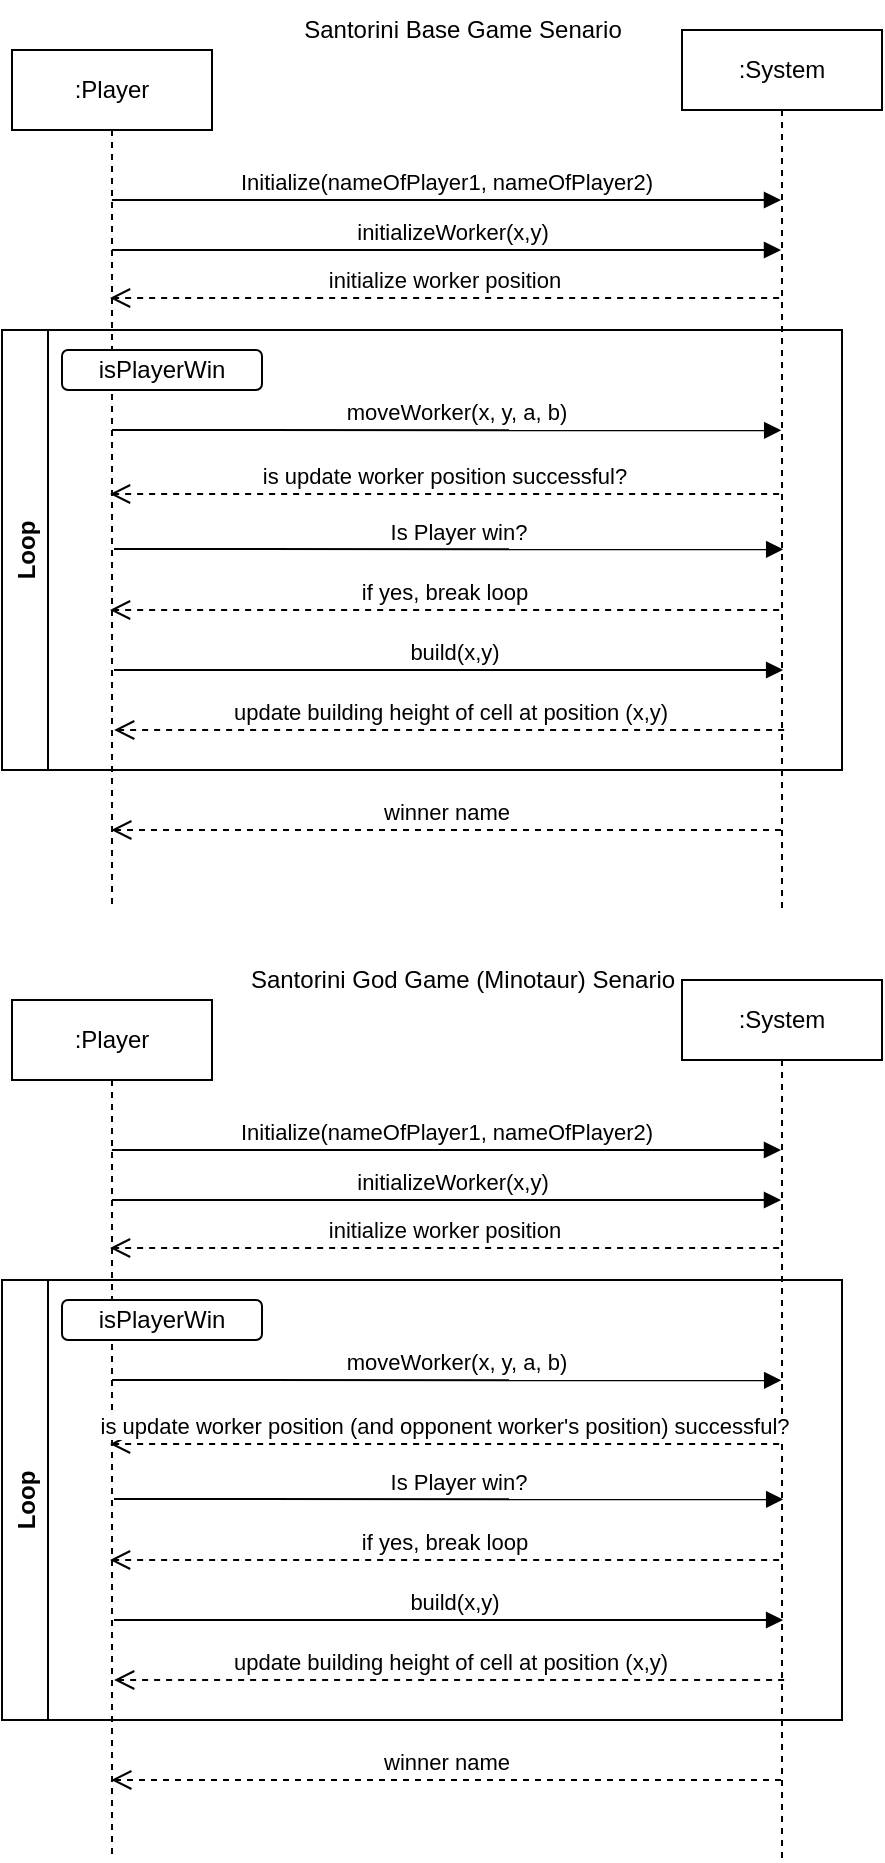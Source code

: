 <mxfile version="20.8.21" type="github">
  <diagram name="Page-1" id="2YBvvXClWsGukQMizWep">
    <mxGraphModel dx="954" dy="495" grid="1" gridSize="10" guides="1" tooltips="1" connect="1" arrows="1" fold="1" page="1" pageScale="1" pageWidth="850" pageHeight="1100" math="0" shadow="0">
      <root>
        <mxCell id="0" />
        <mxCell id="1" parent="0" />
        <mxCell id="aM9ryv3xv72pqoxQDRHE-1" value=":Player" style="shape=umlLifeline;perimeter=lifelinePerimeter;whiteSpace=wrap;html=1;container=0;dropTarget=0;collapsible=0;recursiveResize=0;outlineConnect=0;portConstraint=eastwest;newEdgeStyle={&quot;edgeStyle&quot;:&quot;elbowEdgeStyle&quot;,&quot;elbow&quot;:&quot;vertical&quot;,&quot;curved&quot;:0,&quot;rounded&quot;:0};" parent="1" vertex="1">
          <mxGeometry x="175" y="80" width="100" height="430" as="geometry" />
        </mxCell>
        <mxCell id="aM9ryv3xv72pqoxQDRHE-5" value=":System" style="shape=umlLifeline;perimeter=lifelinePerimeter;whiteSpace=wrap;html=1;container=0;dropTarget=0;collapsible=0;recursiveResize=0;outlineConnect=0;portConstraint=eastwest;newEdgeStyle={&quot;edgeStyle&quot;:&quot;elbowEdgeStyle&quot;,&quot;elbow&quot;:&quot;vertical&quot;,&quot;curved&quot;:0,&quot;rounded&quot;:0};" parent="1" vertex="1">
          <mxGeometry x="510" y="70" width="100" height="440" as="geometry" />
        </mxCell>
        <mxCell id="aM9ryv3xv72pqoxQDRHE-7" value="Initialize(nameOfPlayer1, nameOfPlayer2)" style="html=1;verticalAlign=bottom;endArrow=block;edgeStyle=elbowEdgeStyle;elbow=vertical;curved=0;rounded=0;" parent="1" edge="1">
          <mxGeometry relative="1" as="geometry">
            <mxPoint x="224.929" y="155" as="sourcePoint" />
            <Array as="points">
              <mxPoint x="395" y="155" />
            </Array>
            <mxPoint x="559.5" y="155" as="targetPoint" />
          </mxGeometry>
        </mxCell>
        <mxCell id="Hd75yw4WYgafh29qQEwl-1" value="Santorini Base Game Senario" style="text;html=1;resizable=0;autosize=1;align=center;verticalAlign=middle;points=[];fillColor=none;strokeColor=none;rounded=0;" parent="1" vertex="1">
          <mxGeometry x="310" y="55" width="180" height="30" as="geometry" />
        </mxCell>
        <mxCell id="Hd75yw4WYgafh29qQEwl-3" value="initializeWorker(x,y)" style="html=1;verticalAlign=bottom;endArrow=block;edgeStyle=elbowEdgeStyle;elbow=vertical;curved=0;rounded=0;" parent="1" edge="1">
          <mxGeometry x="0.015" relative="1" as="geometry">
            <mxPoint x="224.929" y="180" as="sourcePoint" />
            <Array as="points">
              <mxPoint x="395" y="180" />
            </Array>
            <mxPoint x="559.5" y="180" as="targetPoint" />
            <mxPoint as="offset" />
          </mxGeometry>
        </mxCell>
        <mxCell id="Hd75yw4WYgafh29qQEwl-10" value="Loop" style="swimlane;horizontal=0;" parent="1" vertex="1">
          <mxGeometry x="170" y="220" width="420" height="220" as="geometry" />
        </mxCell>
        <mxCell id="Hd75yw4WYgafh29qQEwl-11" value="isPlayerWin" style="rounded=1;whiteSpace=wrap;html=1;" parent="Hd75yw4WYgafh29qQEwl-10" vertex="1">
          <mxGeometry x="30" y="10" width="100" height="20" as="geometry" />
        </mxCell>
        <mxCell id="Hd75yw4WYgafh29qQEwl-5" value="build(x,y)" style="html=1;verticalAlign=bottom;endArrow=block;edgeStyle=elbowEdgeStyle;elbow=vertical;curved=0;rounded=0;" parent="Hd75yw4WYgafh29qQEwl-10" edge="1">
          <mxGeometry x="0.015" relative="1" as="geometry">
            <mxPoint x="55.999" y="170" as="sourcePoint" />
            <Array as="points">
              <mxPoint x="221.07" y="170" />
            </Array>
            <mxPoint x="390.57" y="170" as="targetPoint" />
            <mxPoint as="offset" />
          </mxGeometry>
        </mxCell>
        <mxCell id="Hd75yw4WYgafh29qQEwl-6" value="update building height of cell at position (x,y)" style="html=1;verticalAlign=bottom;endArrow=open;dashed=1;endSize=8;edgeStyle=elbowEdgeStyle;elbow=vertical;curved=0;rounded=0;" parent="Hd75yw4WYgafh29qQEwl-10" edge="1">
          <mxGeometry relative="1" as="geometry">
            <mxPoint x="56.07" y="200" as="targetPoint" />
            <Array as="points">
              <mxPoint x="361.07" y="200" />
              <mxPoint x="361.07" y="170" />
              <mxPoint x="371.07" y="160" />
              <mxPoint x="171.07" y="207" />
              <mxPoint x="236.07" y="207" />
            </Array>
            <mxPoint x="391.07" y="200" as="sourcePoint" />
          </mxGeometry>
        </mxCell>
        <mxCell id="ik7sO8ciN2WNp-5TPveE-4" value="moveWorker(x, y, a, b)" style="html=1;verticalAlign=bottom;endArrow=block;edgeStyle=elbowEdgeStyle;elbow=vertical;curved=0;rounded=0;exitX=0.499;exitY=0.563;exitDx=0;exitDy=0;exitPerimeter=0;" parent="Hd75yw4WYgafh29qQEwl-10" edge="1">
          <mxGeometry x="0.031" relative="1" as="geometry">
            <mxPoint x="55" y="50.0" as="sourcePoint" />
            <Array as="points">
              <mxPoint x="100.1" y="50.17" />
              <mxPoint x="90.1" y="50.17" />
              <mxPoint x="120.1" y="20.17" />
              <mxPoint x="90.1" y="20.17" />
              <mxPoint x="340.1" y="-9.83" />
              <mxPoint x="170.1" y="-9.83" />
              <mxPoint x="225.1" y="-19.83" />
            </Array>
            <mxPoint x="389.6" y="50.17" as="targetPoint" />
            <mxPoint as="offset" />
          </mxGeometry>
        </mxCell>
        <mxCell id="ik7sO8ciN2WNp-5TPveE-5" value="is update worker position successful?" style="html=1;verticalAlign=bottom;endArrow=open;dashed=1;endSize=8;edgeStyle=elbowEdgeStyle;elbow=vertical;curved=0;rounded=0;" parent="Hd75yw4WYgafh29qQEwl-10" edge="1">
          <mxGeometry relative="1" as="geometry">
            <mxPoint x="53.999" y="82" as="targetPoint" />
            <Array as="points">
              <mxPoint x="119.07" y="82" />
              <mxPoint x="319.07" y="52" />
              <mxPoint x="109.07" y="52" />
              <mxPoint x="369.07" y="25" />
              <mxPoint x="169.07" y="72" />
              <mxPoint x="234.07" y="72" />
            </Array>
            <mxPoint x="388.57" y="82" as="sourcePoint" />
          </mxGeometry>
        </mxCell>
        <mxCell id="4xU_z1BklP1DjZ1lVSgl-1" value="if yes, break loop" style="html=1;verticalAlign=bottom;endArrow=open;dashed=1;endSize=8;edgeStyle=elbowEdgeStyle;elbow=vertical;curved=0;rounded=0;" parent="Hd75yw4WYgafh29qQEwl-10" edge="1">
          <mxGeometry relative="1" as="geometry">
            <mxPoint x="53.999" y="140" as="targetPoint" />
            <Array as="points">
              <mxPoint x="119.07" y="140" />
              <mxPoint x="319.07" y="110" />
              <mxPoint x="109.07" y="110" />
              <mxPoint x="369.07" y="83" />
              <mxPoint x="169.07" y="130" />
              <mxPoint x="234.07" y="130" />
            </Array>
            <mxPoint x="388.57" y="140" as="sourcePoint" />
          </mxGeometry>
        </mxCell>
        <mxCell id="Sm6cjqxBVWpOyYgU48xj-1" value="Is Player win?" style="html=1;verticalAlign=bottom;endArrow=block;edgeStyle=elbowEdgeStyle;elbow=vertical;curved=0;rounded=0;exitX=0.499;exitY=0.563;exitDx=0;exitDy=0;exitPerimeter=0;" edge="1" parent="Hd75yw4WYgafh29qQEwl-10">
          <mxGeometry x="0.031" relative="1" as="geometry">
            <mxPoint x="56" y="109.5" as="sourcePoint" />
            <Array as="points">
              <mxPoint x="101.1" y="109.67" />
              <mxPoint x="91.1" y="109.67" />
              <mxPoint x="121.1" y="79.67" />
              <mxPoint x="91.1" y="79.67" />
              <mxPoint x="341.1" y="49.67" />
              <mxPoint x="171.1" y="49.67" />
              <mxPoint x="226.1" y="39.67" />
            </Array>
            <mxPoint x="390.6" y="109.67" as="targetPoint" />
            <mxPoint as="offset" />
          </mxGeometry>
        </mxCell>
        <mxCell id="Hd75yw4WYgafh29qQEwl-13" value="initialize worker position" style="html=1;verticalAlign=bottom;endArrow=open;dashed=1;endSize=8;edgeStyle=elbowEdgeStyle;elbow=vertical;curved=0;rounded=0;" parent="1" edge="1">
          <mxGeometry relative="1" as="geometry">
            <mxPoint x="223.999" y="204" as="targetPoint" />
            <Array as="points">
              <mxPoint x="289.07" y="204" />
              <mxPoint x="489.07" y="174" />
              <mxPoint x="279.07" y="174" />
              <mxPoint x="539.07" y="147" />
              <mxPoint x="339.07" y="194" />
              <mxPoint x="404.07" y="194" />
            </Array>
            <mxPoint x="558.57" y="204" as="sourcePoint" />
          </mxGeometry>
        </mxCell>
        <mxCell id="ik7sO8ciN2WNp-5TPveE-3" value="winner name" style="html=1;verticalAlign=bottom;endArrow=open;dashed=1;endSize=8;edgeStyle=elbowEdgeStyle;elbow=vertical;curved=0;rounded=0;" parent="1" edge="1">
          <mxGeometry relative="1" as="geometry">
            <mxPoint x="224.63" y="470" as="targetPoint" />
            <Array as="points">
              <mxPoint x="340" y="470" />
              <mxPoint x="395" y="490" />
              <mxPoint x="345" y="480" />
              <mxPoint x="280.07" y="470" />
              <mxPoint x="480.07" y="440" />
              <mxPoint x="270.07" y="440" />
              <mxPoint x="530.07" y="413" />
              <mxPoint x="330.07" y="460" />
              <mxPoint x="395.07" y="460" />
            </Array>
            <mxPoint x="559.5" y="470" as="sourcePoint" />
          </mxGeometry>
        </mxCell>
        <mxCell id="Sm6cjqxBVWpOyYgU48xj-2" value=":Player" style="shape=umlLifeline;perimeter=lifelinePerimeter;whiteSpace=wrap;html=1;container=0;dropTarget=0;collapsible=0;recursiveResize=0;outlineConnect=0;portConstraint=eastwest;newEdgeStyle={&quot;edgeStyle&quot;:&quot;elbowEdgeStyle&quot;,&quot;elbow&quot;:&quot;vertical&quot;,&quot;curved&quot;:0,&quot;rounded&quot;:0};" vertex="1" parent="1">
          <mxGeometry x="175" y="555" width="100" height="430" as="geometry" />
        </mxCell>
        <mxCell id="Sm6cjqxBVWpOyYgU48xj-3" value=":System" style="shape=umlLifeline;perimeter=lifelinePerimeter;whiteSpace=wrap;html=1;container=0;dropTarget=0;collapsible=0;recursiveResize=0;outlineConnect=0;portConstraint=eastwest;newEdgeStyle={&quot;edgeStyle&quot;:&quot;elbowEdgeStyle&quot;,&quot;elbow&quot;:&quot;vertical&quot;,&quot;curved&quot;:0,&quot;rounded&quot;:0};" vertex="1" parent="1">
          <mxGeometry x="510" y="545" width="100" height="440" as="geometry" />
        </mxCell>
        <mxCell id="Sm6cjqxBVWpOyYgU48xj-4" value="Initialize(nameOfPlayer1, nameOfPlayer2)" style="html=1;verticalAlign=bottom;endArrow=block;edgeStyle=elbowEdgeStyle;elbow=vertical;curved=0;rounded=0;" edge="1" parent="1">
          <mxGeometry relative="1" as="geometry">
            <mxPoint x="224.929" y="630" as="sourcePoint" />
            <Array as="points">
              <mxPoint x="395" y="630" />
            </Array>
            <mxPoint x="559.5" y="630" as="targetPoint" />
          </mxGeometry>
        </mxCell>
        <mxCell id="Sm6cjqxBVWpOyYgU48xj-5" value="Santorini God Game (Minotaur) Senario" style="text;html=1;resizable=0;autosize=1;align=center;verticalAlign=middle;points=[];fillColor=none;strokeColor=none;rounded=0;" vertex="1" parent="1">
          <mxGeometry x="280" y="530" width="240" height="30" as="geometry" />
        </mxCell>
        <mxCell id="Sm6cjqxBVWpOyYgU48xj-6" value="initializeWorker(x,y)" style="html=1;verticalAlign=bottom;endArrow=block;edgeStyle=elbowEdgeStyle;elbow=vertical;curved=0;rounded=0;" edge="1" parent="1">
          <mxGeometry x="0.015" relative="1" as="geometry">
            <mxPoint x="224.929" y="655" as="sourcePoint" />
            <Array as="points">
              <mxPoint x="395" y="655" />
            </Array>
            <mxPoint x="559.5" y="655" as="targetPoint" />
            <mxPoint as="offset" />
          </mxGeometry>
        </mxCell>
        <mxCell id="Sm6cjqxBVWpOyYgU48xj-7" value="Loop" style="swimlane;horizontal=0;" vertex="1" parent="1">
          <mxGeometry x="170" y="695" width="420" height="220" as="geometry" />
        </mxCell>
        <mxCell id="Sm6cjqxBVWpOyYgU48xj-8" value="isPlayerWin" style="rounded=1;whiteSpace=wrap;html=1;" vertex="1" parent="Sm6cjqxBVWpOyYgU48xj-7">
          <mxGeometry x="30" y="10" width="100" height="20" as="geometry" />
        </mxCell>
        <mxCell id="Sm6cjqxBVWpOyYgU48xj-9" value="build(x,y)" style="html=1;verticalAlign=bottom;endArrow=block;edgeStyle=elbowEdgeStyle;elbow=vertical;curved=0;rounded=0;" edge="1" parent="Sm6cjqxBVWpOyYgU48xj-7">
          <mxGeometry x="0.015" relative="1" as="geometry">
            <mxPoint x="55.999" y="170" as="sourcePoint" />
            <Array as="points">
              <mxPoint x="221.07" y="170" />
            </Array>
            <mxPoint x="390.57" y="170" as="targetPoint" />
            <mxPoint as="offset" />
          </mxGeometry>
        </mxCell>
        <mxCell id="Sm6cjqxBVWpOyYgU48xj-10" value="update building height of cell at position (x,y)" style="html=1;verticalAlign=bottom;endArrow=open;dashed=1;endSize=8;edgeStyle=elbowEdgeStyle;elbow=vertical;curved=0;rounded=0;" edge="1" parent="Sm6cjqxBVWpOyYgU48xj-7">
          <mxGeometry relative="1" as="geometry">
            <mxPoint x="56.07" y="200" as="targetPoint" />
            <Array as="points">
              <mxPoint x="361.07" y="200" />
              <mxPoint x="361.07" y="170" />
              <mxPoint x="371.07" y="160" />
              <mxPoint x="171.07" y="207" />
              <mxPoint x="236.07" y="207" />
            </Array>
            <mxPoint x="391.07" y="200" as="sourcePoint" />
          </mxGeometry>
        </mxCell>
        <mxCell id="Sm6cjqxBVWpOyYgU48xj-11" value="moveWorker(x, y, a, b)" style="html=1;verticalAlign=bottom;endArrow=block;edgeStyle=elbowEdgeStyle;elbow=vertical;curved=0;rounded=0;exitX=0.499;exitY=0.563;exitDx=0;exitDy=0;exitPerimeter=0;" edge="1" parent="Sm6cjqxBVWpOyYgU48xj-7">
          <mxGeometry x="0.031" relative="1" as="geometry">
            <mxPoint x="55" y="50.0" as="sourcePoint" />
            <Array as="points">
              <mxPoint x="100.1" y="50.17" />
              <mxPoint x="90.1" y="50.17" />
              <mxPoint x="120.1" y="20.17" />
              <mxPoint x="90.1" y="20.17" />
              <mxPoint x="340.1" y="-9.83" />
              <mxPoint x="170.1" y="-9.83" />
              <mxPoint x="225.1" y="-19.83" />
            </Array>
            <mxPoint x="389.6" y="50.17" as="targetPoint" />
            <mxPoint as="offset" />
          </mxGeometry>
        </mxCell>
        <mxCell id="Sm6cjqxBVWpOyYgU48xj-12" value="is update worker position (and opponent worker&#39;s position) successful?" style="html=1;verticalAlign=bottom;endArrow=open;dashed=1;endSize=8;edgeStyle=elbowEdgeStyle;elbow=vertical;curved=0;rounded=0;" edge="1" parent="Sm6cjqxBVWpOyYgU48xj-7">
          <mxGeometry relative="1" as="geometry">
            <mxPoint x="53.999" y="82" as="targetPoint" />
            <Array as="points">
              <mxPoint x="119.07" y="82" />
              <mxPoint x="319.07" y="52" />
              <mxPoint x="109.07" y="52" />
              <mxPoint x="369.07" y="25" />
              <mxPoint x="169.07" y="72" />
              <mxPoint x="234.07" y="72" />
            </Array>
            <mxPoint x="388.57" y="82" as="sourcePoint" />
          </mxGeometry>
        </mxCell>
        <mxCell id="Sm6cjqxBVWpOyYgU48xj-13" value="if yes, break loop" style="html=1;verticalAlign=bottom;endArrow=open;dashed=1;endSize=8;edgeStyle=elbowEdgeStyle;elbow=vertical;curved=0;rounded=0;" edge="1" parent="Sm6cjqxBVWpOyYgU48xj-7">
          <mxGeometry relative="1" as="geometry">
            <mxPoint x="53.999" y="140" as="targetPoint" />
            <Array as="points">
              <mxPoint x="119.07" y="140" />
              <mxPoint x="319.07" y="110" />
              <mxPoint x="109.07" y="110" />
              <mxPoint x="369.07" y="83" />
              <mxPoint x="169.07" y="130" />
              <mxPoint x="234.07" y="130" />
            </Array>
            <mxPoint x="388.57" y="140" as="sourcePoint" />
          </mxGeometry>
        </mxCell>
        <mxCell id="Sm6cjqxBVWpOyYgU48xj-14" value="Is Player win?" style="html=1;verticalAlign=bottom;endArrow=block;edgeStyle=elbowEdgeStyle;elbow=vertical;curved=0;rounded=0;exitX=0.499;exitY=0.563;exitDx=0;exitDy=0;exitPerimeter=0;" edge="1" parent="Sm6cjqxBVWpOyYgU48xj-7">
          <mxGeometry x="0.031" relative="1" as="geometry">
            <mxPoint x="56" y="109.5" as="sourcePoint" />
            <Array as="points">
              <mxPoint x="101.1" y="109.67" />
              <mxPoint x="91.1" y="109.67" />
              <mxPoint x="121.1" y="79.67" />
              <mxPoint x="91.1" y="79.67" />
              <mxPoint x="341.1" y="49.67" />
              <mxPoint x="171.1" y="49.67" />
              <mxPoint x="226.1" y="39.67" />
            </Array>
            <mxPoint x="390.6" y="109.67" as="targetPoint" />
            <mxPoint as="offset" />
          </mxGeometry>
        </mxCell>
        <mxCell id="Sm6cjqxBVWpOyYgU48xj-15" value="initialize worker position" style="html=1;verticalAlign=bottom;endArrow=open;dashed=1;endSize=8;edgeStyle=elbowEdgeStyle;elbow=vertical;curved=0;rounded=0;" edge="1" parent="1">
          <mxGeometry relative="1" as="geometry">
            <mxPoint x="223.999" y="679" as="targetPoint" />
            <Array as="points">
              <mxPoint x="289.07" y="679" />
              <mxPoint x="489.07" y="649" />
              <mxPoint x="279.07" y="649" />
              <mxPoint x="539.07" y="622" />
              <mxPoint x="339.07" y="669" />
              <mxPoint x="404.07" y="669" />
            </Array>
            <mxPoint x="558.57" y="679" as="sourcePoint" />
          </mxGeometry>
        </mxCell>
        <mxCell id="Sm6cjqxBVWpOyYgU48xj-16" value="winner name" style="html=1;verticalAlign=bottom;endArrow=open;dashed=1;endSize=8;edgeStyle=elbowEdgeStyle;elbow=vertical;curved=0;rounded=0;" edge="1" parent="1">
          <mxGeometry relative="1" as="geometry">
            <mxPoint x="224.63" y="945" as="targetPoint" />
            <Array as="points">
              <mxPoint x="340" y="945" />
              <mxPoint x="395" y="965" />
              <mxPoint x="345" y="955" />
              <mxPoint x="280.07" y="945" />
              <mxPoint x="480.07" y="915" />
              <mxPoint x="270.07" y="915" />
              <mxPoint x="530.07" y="888" />
              <mxPoint x="330.07" y="935" />
              <mxPoint x="395.07" y="935" />
            </Array>
            <mxPoint x="559.5" y="945" as="sourcePoint" />
          </mxGeometry>
        </mxCell>
      </root>
    </mxGraphModel>
  </diagram>
</mxfile>

